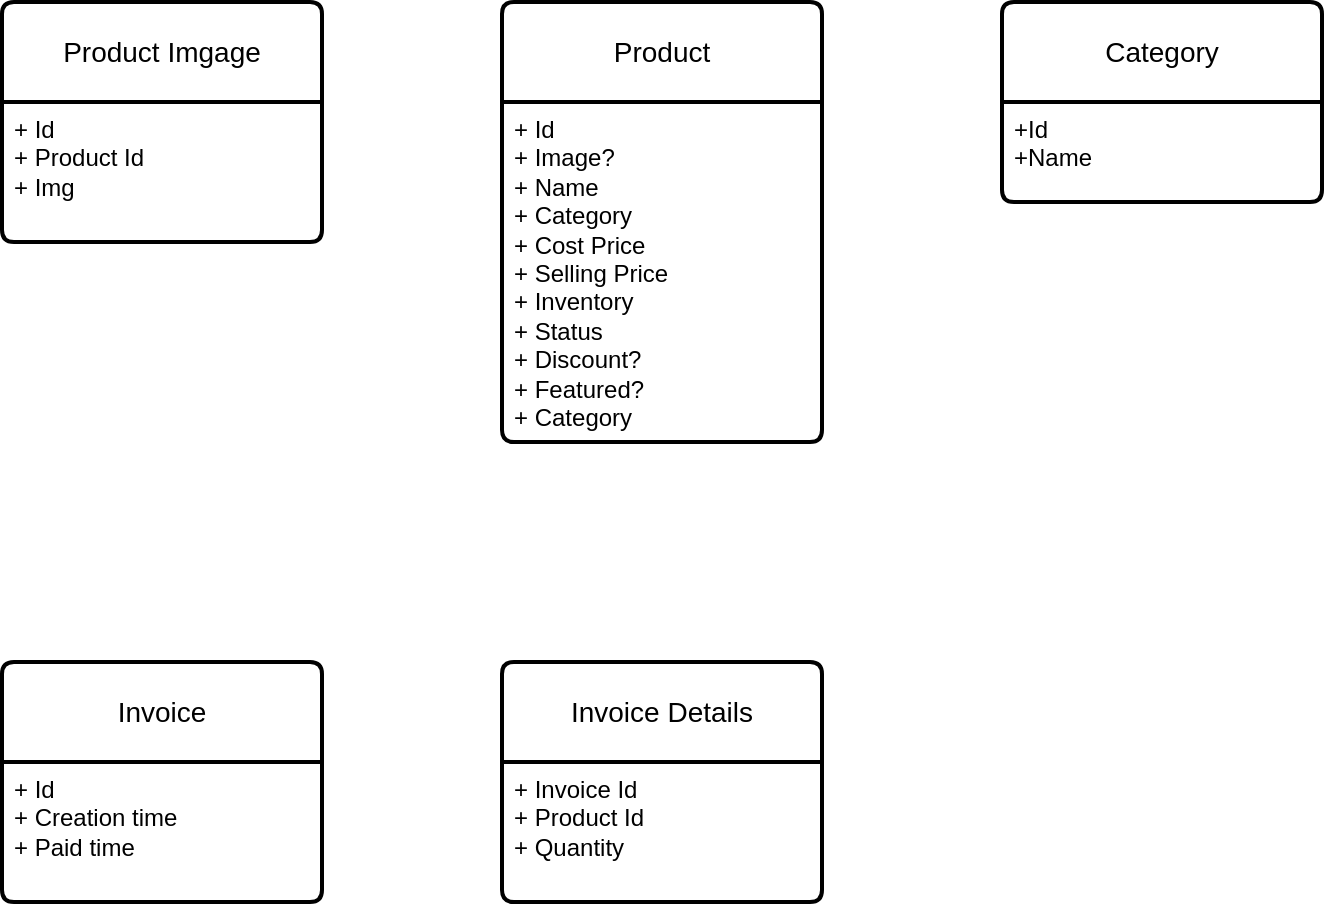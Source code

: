 <mxfile version="24.7.6">
  <diagram name="Trang-1" id="GJt1bkcNJSltzeDzESVS">
    <mxGraphModel dx="1282" dy="541" grid="1" gridSize="10" guides="1" tooltips="1" connect="1" arrows="1" fold="1" page="1" pageScale="1" pageWidth="850" pageHeight="1100" math="0" shadow="0">
      <root>
        <mxCell id="0" />
        <mxCell id="1" parent="0" />
        <mxCell id="CCLzpxR0XyiSKRXuehAc-18" value="Product" style="swimlane;childLayout=stackLayout;horizontal=1;startSize=50;horizontalStack=0;rounded=1;fontSize=14;fontStyle=0;strokeWidth=2;resizeParent=0;resizeLast=1;shadow=0;dashed=0;align=center;arcSize=4;whiteSpace=wrap;html=1;" vertex="1" parent="1">
          <mxGeometry x="340" y="220" width="160" height="220" as="geometry" />
        </mxCell>
        <mxCell id="CCLzpxR0XyiSKRXuehAc-19" value="+ Id&lt;div&gt;+ Image?&lt;/div&gt;&lt;div&gt;+ Name&lt;/div&gt;&lt;div&gt;+ Category&lt;/div&gt;&lt;div&gt;+ Cost Price&lt;/div&gt;&lt;div&gt;+ Selling Price&lt;/div&gt;&lt;div&gt;+ Inventory&lt;/div&gt;&lt;div&gt;+ Status&lt;/div&gt;&lt;div&gt;+ Discount?&lt;/div&gt;&lt;div&gt;+ Featured?&lt;/div&gt;&lt;div&gt;+ Category&lt;/div&gt;" style="align=left;strokeColor=none;fillColor=none;spacingLeft=4;fontSize=12;verticalAlign=top;resizable=0;rotatable=0;part=1;html=1;" vertex="1" parent="CCLzpxR0XyiSKRXuehAc-18">
          <mxGeometry y="50" width="160" height="170" as="geometry" />
        </mxCell>
        <mxCell id="CCLzpxR0XyiSKRXuehAc-20" value="Product Imgage" style="swimlane;childLayout=stackLayout;horizontal=1;startSize=50;horizontalStack=0;rounded=1;fontSize=14;fontStyle=0;strokeWidth=2;resizeParent=0;resizeLast=1;shadow=0;dashed=0;align=center;arcSize=4;whiteSpace=wrap;html=1;" vertex="1" parent="1">
          <mxGeometry x="90" y="220" width="160" height="120" as="geometry" />
        </mxCell>
        <mxCell id="CCLzpxR0XyiSKRXuehAc-21" value="+ Id&lt;br&gt;+ Product Id&lt;br&gt;+ Img" style="align=left;strokeColor=none;fillColor=none;spacingLeft=4;fontSize=12;verticalAlign=top;resizable=0;rotatable=0;part=1;html=1;" vertex="1" parent="CCLzpxR0XyiSKRXuehAc-20">
          <mxGeometry y="50" width="160" height="70" as="geometry" />
        </mxCell>
        <mxCell id="CCLzpxR0XyiSKRXuehAc-22" value="Category" style="swimlane;childLayout=stackLayout;horizontal=1;startSize=50;horizontalStack=0;rounded=1;fontSize=14;fontStyle=0;strokeWidth=2;resizeParent=0;resizeLast=1;shadow=0;dashed=0;align=center;arcSize=4;whiteSpace=wrap;html=1;" vertex="1" parent="1">
          <mxGeometry x="590" y="220" width="160" height="100" as="geometry" />
        </mxCell>
        <mxCell id="CCLzpxR0XyiSKRXuehAc-23" value="+Id&lt;br&gt;+Name" style="align=left;strokeColor=none;fillColor=none;spacingLeft=4;fontSize=12;verticalAlign=top;resizable=0;rotatable=0;part=1;html=1;" vertex="1" parent="CCLzpxR0XyiSKRXuehAc-22">
          <mxGeometry y="50" width="160" height="50" as="geometry" />
        </mxCell>
        <mxCell id="CCLzpxR0XyiSKRXuehAc-26" value="Invoice" style="swimlane;childLayout=stackLayout;horizontal=1;startSize=50;horizontalStack=0;rounded=1;fontSize=14;fontStyle=0;strokeWidth=2;resizeParent=0;resizeLast=1;shadow=0;dashed=0;align=center;arcSize=4;whiteSpace=wrap;html=1;" vertex="1" parent="1">
          <mxGeometry x="90" y="550" width="160" height="120" as="geometry" />
        </mxCell>
        <mxCell id="CCLzpxR0XyiSKRXuehAc-27" value="+ Id&lt;div&gt;+ Creation time&lt;br&gt;+ Paid time&lt;/div&gt;" style="align=left;strokeColor=none;fillColor=none;spacingLeft=4;fontSize=12;verticalAlign=top;resizable=0;rotatable=0;part=1;html=1;" vertex="1" parent="CCLzpxR0XyiSKRXuehAc-26">
          <mxGeometry y="50" width="160" height="70" as="geometry" />
        </mxCell>
        <mxCell id="CCLzpxR0XyiSKRXuehAc-28" value="Invoice Details" style="swimlane;childLayout=stackLayout;horizontal=1;startSize=50;horizontalStack=0;rounded=1;fontSize=14;fontStyle=0;strokeWidth=2;resizeParent=0;resizeLast=1;shadow=0;dashed=0;align=center;arcSize=4;whiteSpace=wrap;html=1;" vertex="1" parent="1">
          <mxGeometry x="340" y="550" width="160" height="120" as="geometry" />
        </mxCell>
        <mxCell id="CCLzpxR0XyiSKRXuehAc-29" value="+ Invoice Id&lt;br&gt;+ Product Id&lt;br&gt;+ Quantity" style="align=left;strokeColor=none;fillColor=none;spacingLeft=4;fontSize=12;verticalAlign=top;resizable=0;rotatable=0;part=1;html=1;" vertex="1" parent="CCLzpxR0XyiSKRXuehAc-28">
          <mxGeometry y="50" width="160" height="70" as="geometry" />
        </mxCell>
      </root>
    </mxGraphModel>
  </diagram>
</mxfile>
